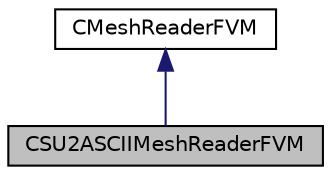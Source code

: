 digraph "CSU2ASCIIMeshReaderFVM"
{
 // LATEX_PDF_SIZE
  edge [fontname="Helvetica",fontsize="10",labelfontname="Helvetica",labelfontsize="10"];
  node [fontname="Helvetica",fontsize="10",shape=record];
  Node1 [label="CSU2ASCIIMeshReaderFVM",height=0.2,width=0.4,color="black", fillcolor="grey75", style="filled", fontcolor="black",tooltip="Reads a native SU2 ASCII grid into linear partitions for the finite volume solver (FVM)."];
  Node2 -> Node1 [dir="back",color="midnightblue",fontsize="10",style="solid",fontname="Helvetica"];
  Node2 [label="CMeshReaderFVM",height=0.2,width=0.4,color="black", fillcolor="white", style="filled",URL="$classCMeshReaderFVM.html",tooltip="Base class for the mesh zone readers of the finite volume solver (FVM)."];
}

